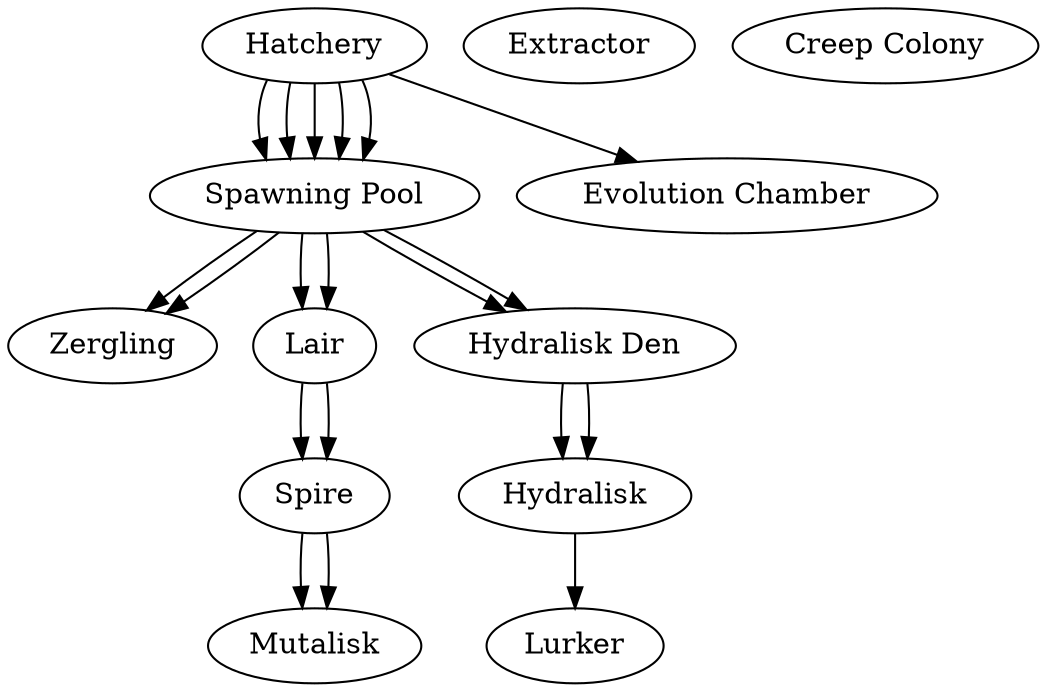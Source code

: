 digraph G {
Hatchery [depth=0, penwidth=1, strength=1];
Hatchery [depth=0, penwidth=1, strength=1];
"Spawning Pool" [depth=1, penwidth=1, strength=1];
Zergling [depth=2, penwidth=1, strength=1];
Hatchery [depth=0, penwidth=1, strength=1];
"Spawning Pool" [depth=1, penwidth=1, strength=1];
Lair [depth=2, penwidth=1, strength=1];
Spire [depth=3, penwidth=1, strength=1];
Mutalisk [depth=4, penwidth=1, strength=1];
Hatchery [depth=0, penwidth=1, strength=1];
Extractor [depth=2147483647, penwidth=1, strength=1];
"Creep Colony" [depth=2147483647, penwidth=1, strength=1];
"Spawning Pool" [depth=1, penwidth=1, strength=1];
Lair [depth=2, penwidth=1, strength=1];
Zergling [depth=2, penwidth=1, strength=1];
Spire [depth=3, penwidth=1, strength=1];
Mutalisk [depth=4, penwidth=1, strength=1];
Hatchery [depth=0, penwidth=1, strength=1];
"Spawning Pool" [depth=1, penwidth=1, strength=1];
"Evolution Chamber" [depth=1, penwidth=1, strength=1];
"Hydralisk Den" [depth=2, penwidth=1, strength=1];
Hydralisk [depth=3, penwidth=1, strength=1];
Lurker [depth=4, penwidth=1, strength=1];
Hatchery [depth=0, penwidth=1, strength=1];
"Spawning Pool" [depth=1, penwidth=1, strength=1];
"Hydralisk Den" [depth=2, penwidth=1, strength=1];
Hydralisk [depth=3, penwidth=1, strength=1];
Hatchery->"Spawning Pool" ;
"Spawning Pool"->Zergling ;
Hatchery->"Spawning Pool" ;
"Spawning Pool"->Lair ;
Lair->Spire ;
Spire->Mutalisk ;
Hatchery->"Spawning Pool" ;
"Spawning Pool"->Lair ;
"Spawning Pool"->Zergling ;
Lair->Spire ;
Spire->Mutalisk ;
Hatchery->"Spawning Pool" ;
Hatchery->"Evolution Chamber" ;
"Spawning Pool"->"Hydralisk Den" ;
"Hydralisk Den"->Hydralisk ;
Hydralisk->Lurker ;
Hatchery->"Spawning Pool" ;
"Spawning Pool"->"Hydralisk Den" ;
"Hydralisk Den"->Hydralisk ;
}
